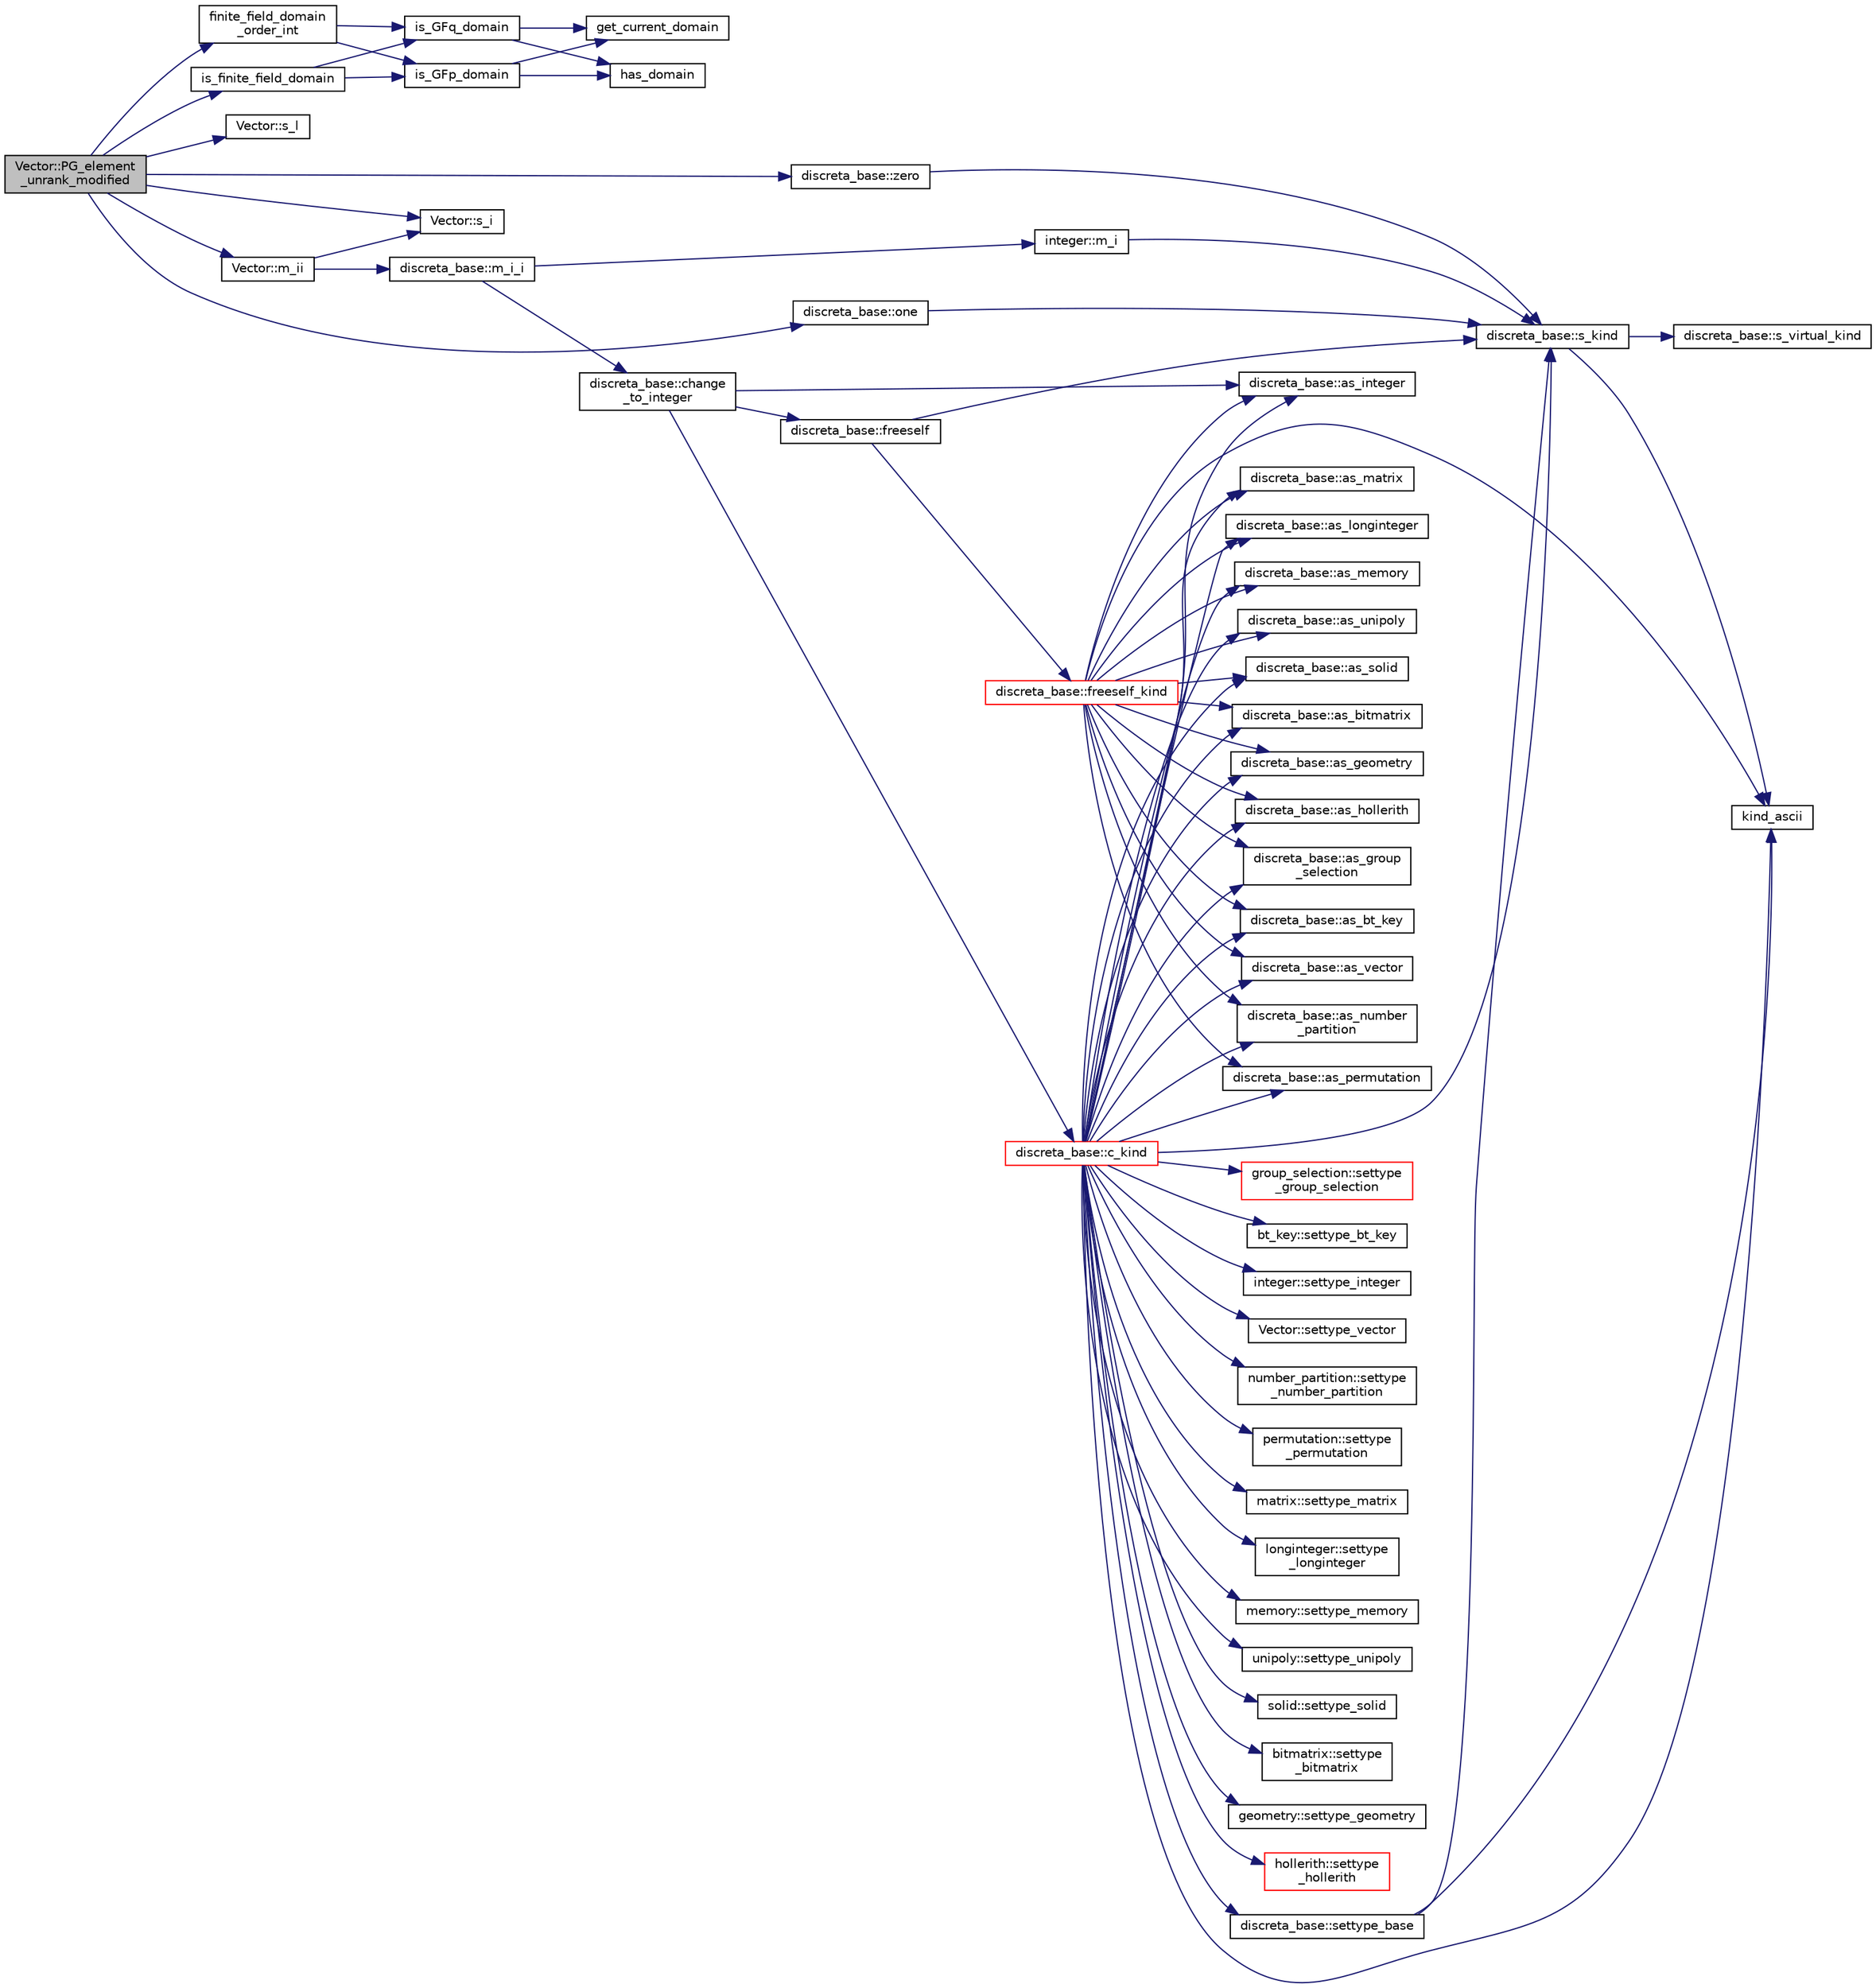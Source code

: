 digraph "Vector::PG_element_unrank_modified"
{
  edge [fontname="Helvetica",fontsize="10",labelfontname="Helvetica",labelfontsize="10"];
  node [fontname="Helvetica",fontsize="10",shape=record];
  rankdir="LR";
  Node4193 [label="Vector::PG_element\l_unrank_modified",height=0.2,width=0.4,color="black", fillcolor="grey75", style="filled", fontcolor="black"];
  Node4193 -> Node4194 [color="midnightblue",fontsize="10",style="solid",fontname="Helvetica"];
  Node4194 [label="is_finite_field_domain",height=0.2,width=0.4,color="black", fillcolor="white", style="filled",URL="$d9/d60/discreta_8h.html#a77d0ace35941cfe84035c9a060972b2a"];
  Node4194 -> Node4195 [color="midnightblue",fontsize="10",style="solid",fontname="Helvetica"];
  Node4195 [label="is_GFp_domain",height=0.2,width=0.4,color="black", fillcolor="white", style="filled",URL="$db/d2f/domain_8_c.html#ab75527270302df466fc6f6e355775c13"];
  Node4195 -> Node4196 [color="midnightblue",fontsize="10",style="solid",fontname="Helvetica"];
  Node4196 [label="has_domain",height=0.2,width=0.4,color="black", fillcolor="white", style="filled",URL="$db/d2f/domain_8_c.html#af7df1c554310c6214b2900bf6ca7ac81"];
  Node4195 -> Node4197 [color="midnightblue",fontsize="10",style="solid",fontname="Helvetica"];
  Node4197 [label="get_current_domain",height=0.2,width=0.4,color="black", fillcolor="white", style="filled",URL="$db/d2f/domain_8_c.html#a80481fde3a59aaeeb648f8c5392269f7"];
  Node4194 -> Node4198 [color="midnightblue",fontsize="10",style="solid",fontname="Helvetica"];
  Node4198 [label="is_GFq_domain",height=0.2,width=0.4,color="black", fillcolor="white", style="filled",URL="$db/d2f/domain_8_c.html#af695b4599bda7a0400772172c9eeff64"];
  Node4198 -> Node4196 [color="midnightblue",fontsize="10",style="solid",fontname="Helvetica"];
  Node4198 -> Node4197 [color="midnightblue",fontsize="10",style="solid",fontname="Helvetica"];
  Node4193 -> Node4199 [color="midnightblue",fontsize="10",style="solid",fontname="Helvetica"];
  Node4199 [label="finite_field_domain\l_order_int",height=0.2,width=0.4,color="black", fillcolor="white", style="filled",URL="$d9/d60/discreta_8h.html#a377eb55f39803977750d92e3eaf7af26"];
  Node4199 -> Node4195 [color="midnightblue",fontsize="10",style="solid",fontname="Helvetica"];
  Node4199 -> Node4198 [color="midnightblue",fontsize="10",style="solid",fontname="Helvetica"];
  Node4193 -> Node4200 [color="midnightblue",fontsize="10",style="solid",fontname="Helvetica"];
  Node4200 [label="Vector::s_l",height=0.2,width=0.4,color="black", fillcolor="white", style="filled",URL="$d5/db2/class_vector.html#ad2dc082288f858d22a528832289e0704"];
  Node4193 -> Node4201 [color="midnightblue",fontsize="10",style="solid",fontname="Helvetica"];
  Node4201 [label="Vector::s_i",height=0.2,width=0.4,color="black", fillcolor="white", style="filled",URL="$d5/db2/class_vector.html#a1c4fe1752523df8119f70dd550244871"];
  Node4193 -> Node4202 [color="midnightblue",fontsize="10",style="solid",fontname="Helvetica"];
  Node4202 [label="discreta_base::one",height=0.2,width=0.4,color="black", fillcolor="white", style="filled",URL="$d7/d71/classdiscreta__base.html#a6f5d6422a0040950415db30e39dafd19"];
  Node4202 -> Node4203 [color="midnightblue",fontsize="10",style="solid",fontname="Helvetica"];
  Node4203 [label="discreta_base::s_kind",height=0.2,width=0.4,color="black", fillcolor="white", style="filled",URL="$d7/d71/classdiscreta__base.html#a8a830025c74adbbc3362418a7c2ba157"];
  Node4203 -> Node4204 [color="midnightblue",fontsize="10",style="solid",fontname="Helvetica"];
  Node4204 [label="discreta_base::s_virtual_kind",height=0.2,width=0.4,color="black", fillcolor="white", style="filled",URL="$d7/d71/classdiscreta__base.html#a52778a6d6943a468be083d0785d418fb"];
  Node4203 -> Node4205 [color="midnightblue",fontsize="10",style="solid",fontname="Helvetica"];
  Node4205 [label="kind_ascii",height=0.2,width=0.4,color="black", fillcolor="white", style="filled",URL="$d9/d60/discreta_8h.html#ad0ce825a9f29bc6cec27e1b64cfe27bf"];
  Node4193 -> Node4206 [color="midnightblue",fontsize="10",style="solid",fontname="Helvetica"];
  Node4206 [label="discreta_base::zero",height=0.2,width=0.4,color="black", fillcolor="white", style="filled",URL="$d7/d71/classdiscreta__base.html#a424aa44bbb6ca48d30ad1087dbd6f210"];
  Node4206 -> Node4203 [color="midnightblue",fontsize="10",style="solid",fontname="Helvetica"];
  Node4193 -> Node4207 [color="midnightblue",fontsize="10",style="solid",fontname="Helvetica"];
  Node4207 [label="Vector::m_ii",height=0.2,width=0.4,color="black", fillcolor="white", style="filled",URL="$d5/db2/class_vector.html#aa6a97eabb43f192a47947f4f6acbb04d"];
  Node4207 -> Node4201 [color="midnightblue",fontsize="10",style="solid",fontname="Helvetica"];
  Node4207 -> Node4208 [color="midnightblue",fontsize="10",style="solid",fontname="Helvetica"];
  Node4208 [label="discreta_base::m_i_i",height=0.2,width=0.4,color="black", fillcolor="white", style="filled",URL="$d7/d71/classdiscreta__base.html#aa231464a9d4bc233f66608021c9ad997"];
  Node4208 -> Node4209 [color="midnightblue",fontsize="10",style="solid",fontname="Helvetica"];
  Node4209 [label="discreta_base::change\l_to_integer",height=0.2,width=0.4,color="black", fillcolor="white", style="filled",URL="$d7/d71/classdiscreta__base.html#a58a5a5bd8f8e6f2dd7b4483b66dc7bb9"];
  Node4209 -> Node4210 [color="midnightblue",fontsize="10",style="solid",fontname="Helvetica"];
  Node4210 [label="discreta_base::freeself",height=0.2,width=0.4,color="black", fillcolor="white", style="filled",URL="$d7/d71/classdiscreta__base.html#a9a3c9501a562293b5667c11b9174d6e5"];
  Node4210 -> Node4211 [color="midnightblue",fontsize="10",style="solid",fontname="Helvetica"];
  Node4211 [label="discreta_base::freeself_kind",height=0.2,width=0.4,color="red", fillcolor="white", style="filled",URL="$d7/d71/classdiscreta__base.html#a63a23ada2165b3838fab719ed458cec8"];
  Node4211 -> Node4216 [color="midnightblue",fontsize="10",style="solid",fontname="Helvetica"];
  Node4216 [label="discreta_base::as_integer",height=0.2,width=0.4,color="black", fillcolor="white", style="filled",URL="$d7/d71/classdiscreta__base.html#a00d7691eaf874fd283d942692fe8dd26"];
  Node4211 -> Node4218 [color="midnightblue",fontsize="10",style="solid",fontname="Helvetica"];
  Node4218 [label="discreta_base::as_vector",height=0.2,width=0.4,color="black", fillcolor="white", style="filled",URL="$d7/d71/classdiscreta__base.html#a7bdd6cae39c380b128ee9e17e42cf020"];
  Node4211 -> Node4221 [color="midnightblue",fontsize="10",style="solid",fontname="Helvetica"];
  Node4221 [label="discreta_base::as_number\l_partition",height=0.2,width=0.4,color="black", fillcolor="white", style="filled",URL="$d7/d71/classdiscreta__base.html#a307aa09de0e925d46697707968ffab00"];
  Node4211 -> Node4223 [color="midnightblue",fontsize="10",style="solid",fontname="Helvetica"];
  Node4223 [label="discreta_base::as_permutation",height=0.2,width=0.4,color="black", fillcolor="white", style="filled",URL="$d7/d71/classdiscreta__base.html#aa4e72f36a82984239b12ae831e131098"];
  Node4211 -> Node4225 [color="midnightblue",fontsize="10",style="solid",fontname="Helvetica"];
  Node4225 [label="discreta_base::as_matrix",height=0.2,width=0.4,color="black", fillcolor="white", style="filled",URL="$d7/d71/classdiscreta__base.html#ae4d7f56d917a4707b838fbffde6467ff"];
  Node4211 -> Node4228 [color="midnightblue",fontsize="10",style="solid",fontname="Helvetica"];
  Node4228 [label="discreta_base::as_longinteger",height=0.2,width=0.4,color="black", fillcolor="white", style="filled",URL="$d7/d71/classdiscreta__base.html#a20a094639eb711b10c8694c51937f7cd"];
  Node4211 -> Node4231 [color="midnightblue",fontsize="10",style="solid",fontname="Helvetica"];
  Node4231 [label="discreta_base::as_memory",height=0.2,width=0.4,color="black", fillcolor="white", style="filled",URL="$d7/d71/classdiscreta__base.html#ad94b2d7dce0cd4fa22db57f6e79c4bd2"];
  Node4211 -> Node4233 [color="midnightblue",fontsize="10",style="solid",fontname="Helvetica"];
  Node4233 [label="discreta_base::as_unipoly",height=0.2,width=0.4,color="black", fillcolor="white", style="filled",URL="$d7/d71/classdiscreta__base.html#ad50d8027f039fe5c2478cddb243adc9d"];
  Node4211 -> Node4235 [color="midnightblue",fontsize="10",style="solid",fontname="Helvetica"];
  Node4235 [label="discreta_base::as_solid",height=0.2,width=0.4,color="black", fillcolor="white", style="filled",URL="$d7/d71/classdiscreta__base.html#a1fc5f2b85ec97ab0a69dd64903c970a5"];
  Node4211 -> Node4237 [color="midnightblue",fontsize="10",style="solid",fontname="Helvetica"];
  Node4237 [label="discreta_base::as_bitmatrix",height=0.2,width=0.4,color="black", fillcolor="white", style="filled",URL="$d7/d71/classdiscreta__base.html#a071ad54ea8ef6c9d1d15f532e5a76df6"];
  Node4211 -> Node4239 [color="midnightblue",fontsize="10",style="solid",fontname="Helvetica"];
  Node4239 [label="discreta_base::as_geometry",height=0.2,width=0.4,color="black", fillcolor="white", style="filled",URL="$d7/d71/classdiscreta__base.html#a38fc7b4cdd830703e9d87354b79bc5c8"];
  Node4211 -> Node4241 [color="midnightblue",fontsize="10",style="solid",fontname="Helvetica"];
  Node4241 [label="discreta_base::as_hollerith",height=0.2,width=0.4,color="black", fillcolor="white", style="filled",URL="$d7/d71/classdiscreta__base.html#a3e66f82711f314710107e2f29e589690"];
  Node4211 -> Node4243 [color="midnightblue",fontsize="10",style="solid",fontname="Helvetica"];
  Node4243 [label="discreta_base::as_group\l_selection",height=0.2,width=0.4,color="black", fillcolor="white", style="filled",URL="$d7/d71/classdiscreta__base.html#aae1bac4883c567718bef9fb610abbdc8"];
  Node4211 -> Node4245 [color="midnightblue",fontsize="10",style="solid",fontname="Helvetica"];
  Node4245 [label="discreta_base::as_bt_key",height=0.2,width=0.4,color="black", fillcolor="white", style="filled",URL="$d7/d71/classdiscreta__base.html#a2734c6e08dca17cf6588bd5064ec1b9f"];
  Node4211 -> Node4205 [color="midnightblue",fontsize="10",style="solid",fontname="Helvetica"];
  Node4210 -> Node4203 [color="midnightblue",fontsize="10",style="solid",fontname="Helvetica"];
  Node4209 -> Node4255 [color="midnightblue",fontsize="10",style="solid",fontname="Helvetica"];
  Node4255 [label="discreta_base::c_kind",height=0.2,width=0.4,color="red", fillcolor="white", style="filled",URL="$d7/d71/classdiscreta__base.html#adc2ff61589c2d083688e7a43f333cb62"];
  Node4255 -> Node4256 [color="midnightblue",fontsize="10",style="solid",fontname="Helvetica"];
  Node4256 [label="discreta_base::settype_base",height=0.2,width=0.4,color="black", fillcolor="white", style="filled",URL="$d7/d71/classdiscreta__base.html#a4f42899a89447d1c3993ea07c38f8ad4"];
  Node4256 -> Node4203 [color="midnightblue",fontsize="10",style="solid",fontname="Helvetica"];
  Node4256 -> Node4205 [color="midnightblue",fontsize="10",style="solid",fontname="Helvetica"];
  Node4255 -> Node4216 [color="midnightblue",fontsize="10",style="solid",fontname="Helvetica"];
  Node4255 -> Node4257 [color="midnightblue",fontsize="10",style="solid",fontname="Helvetica"];
  Node4257 [label="integer::settype_integer",height=0.2,width=0.4,color="black", fillcolor="white", style="filled",URL="$d0/de5/classinteger.html#a6265c65ef311229acd513d748faba796"];
  Node4255 -> Node4218 [color="midnightblue",fontsize="10",style="solid",fontname="Helvetica"];
  Node4255 -> Node4258 [color="midnightblue",fontsize="10",style="solid",fontname="Helvetica"];
  Node4258 [label="Vector::settype_vector",height=0.2,width=0.4,color="black", fillcolor="white", style="filled",URL="$d5/db2/class_vector.html#a34e0d00b18c051f23904a8429fa6c8b4"];
  Node4255 -> Node4221 [color="midnightblue",fontsize="10",style="solid",fontname="Helvetica"];
  Node4255 -> Node4259 [color="midnightblue",fontsize="10",style="solid",fontname="Helvetica"];
  Node4259 [label="number_partition::settype\l_number_partition",height=0.2,width=0.4,color="black", fillcolor="white", style="filled",URL="$df/d50/classnumber__partition.html#a3aaec1b557758f643ffc8555bbc358be"];
  Node4255 -> Node4223 [color="midnightblue",fontsize="10",style="solid",fontname="Helvetica"];
  Node4255 -> Node4260 [color="midnightblue",fontsize="10",style="solid",fontname="Helvetica"];
  Node4260 [label="permutation::settype\l_permutation",height=0.2,width=0.4,color="black", fillcolor="white", style="filled",URL="$d0/d08/classpermutation.html#af1eea29f86195cede9562e444664c28c"];
  Node4255 -> Node4225 [color="midnightblue",fontsize="10",style="solid",fontname="Helvetica"];
  Node4255 -> Node4261 [color="midnightblue",fontsize="10",style="solid",fontname="Helvetica"];
  Node4261 [label="matrix::settype_matrix",height=0.2,width=0.4,color="black", fillcolor="white", style="filled",URL="$d1/d8d/classmatrix.html#a1780283a64a789e4084d792683d276bb"];
  Node4255 -> Node4228 [color="midnightblue",fontsize="10",style="solid",fontname="Helvetica"];
  Node4255 -> Node4262 [color="midnightblue",fontsize="10",style="solid",fontname="Helvetica"];
  Node4262 [label="longinteger::settype\l_longinteger",height=0.2,width=0.4,color="black", fillcolor="white", style="filled",URL="$d3/d71/classlonginteger.html#ae5f811ece8df31b9ff114368a18e1dc5"];
  Node4255 -> Node4231 [color="midnightblue",fontsize="10",style="solid",fontname="Helvetica"];
  Node4255 -> Node4263 [color="midnightblue",fontsize="10",style="solid",fontname="Helvetica"];
  Node4263 [label="memory::settype_memory",height=0.2,width=0.4,color="black", fillcolor="white", style="filled",URL="$d8/d99/classmemory.html#a33aae277f9b8fe36b02e9d5da895451b"];
  Node4255 -> Node4233 [color="midnightblue",fontsize="10",style="solid",fontname="Helvetica"];
  Node4255 -> Node4264 [color="midnightblue",fontsize="10",style="solid",fontname="Helvetica"];
  Node4264 [label="unipoly::settype_unipoly",height=0.2,width=0.4,color="black", fillcolor="white", style="filled",URL="$d1/d89/classunipoly.html#a8db854fcc85c5e1150b1f1b1c005c95b"];
  Node4255 -> Node4235 [color="midnightblue",fontsize="10",style="solid",fontname="Helvetica"];
  Node4255 -> Node4265 [color="midnightblue",fontsize="10",style="solid",fontname="Helvetica"];
  Node4265 [label="solid::settype_solid",height=0.2,width=0.4,color="black", fillcolor="white", style="filled",URL="$d8/def/classsolid.html#a775bd4821f75a8aee4ea3d4335ff90e0"];
  Node4255 -> Node4237 [color="midnightblue",fontsize="10",style="solid",fontname="Helvetica"];
  Node4255 -> Node4266 [color="midnightblue",fontsize="10",style="solid",fontname="Helvetica"];
  Node4266 [label="bitmatrix::settype\l_bitmatrix",height=0.2,width=0.4,color="black", fillcolor="white", style="filled",URL="$de/dc8/classbitmatrix.html#acb571d947f9526665ebbdc0ce3e2a973"];
  Node4255 -> Node4239 [color="midnightblue",fontsize="10",style="solid",fontname="Helvetica"];
  Node4255 -> Node4267 [color="midnightblue",fontsize="10",style="solid",fontname="Helvetica"];
  Node4267 [label="geometry::settype_geometry",height=0.2,width=0.4,color="black", fillcolor="white", style="filled",URL="$da/d44/classgeometry.html#ab4a336baba6a3f56f5ffa053a5be5ba7"];
  Node4255 -> Node4241 [color="midnightblue",fontsize="10",style="solid",fontname="Helvetica"];
  Node4255 -> Node4268 [color="midnightblue",fontsize="10",style="solid",fontname="Helvetica"];
  Node4268 [label="hollerith::settype\l_hollerith",height=0.2,width=0.4,color="red", fillcolor="white", style="filled",URL="$d8/d99/classhollerith.html#a23bbd4acfc88a0e90f1245f243f51f76"];
  Node4255 -> Node4243 [color="midnightblue",fontsize="10",style="solid",fontname="Helvetica"];
  Node4255 -> Node4270 [color="midnightblue",fontsize="10",style="solid",fontname="Helvetica"];
  Node4270 [label="group_selection::settype\l_group_selection",height=0.2,width=0.4,color="red", fillcolor="white", style="filled",URL="$d6/db0/classgroup__selection.html#a015ed73b7b8d784bedd4d11ac1fc0ec1"];
  Node4255 -> Node4245 [color="midnightblue",fontsize="10",style="solid",fontname="Helvetica"];
  Node4255 -> Node4272 [color="midnightblue",fontsize="10",style="solid",fontname="Helvetica"];
  Node4272 [label="bt_key::settype_bt_key",height=0.2,width=0.4,color="black", fillcolor="white", style="filled",URL="$d1/de5/classbt__key.html#a352bb10beb7c789d8d29373035824800"];
  Node4255 -> Node4205 [color="midnightblue",fontsize="10",style="solid",fontname="Helvetica"];
  Node4255 -> Node4203 [color="midnightblue",fontsize="10",style="solid",fontname="Helvetica"];
  Node4209 -> Node4216 [color="midnightblue",fontsize="10",style="solid",fontname="Helvetica"];
  Node4208 -> Node4277 [color="midnightblue",fontsize="10",style="solid",fontname="Helvetica"];
  Node4277 [label="integer::m_i",height=0.2,width=0.4,color="black", fillcolor="white", style="filled",URL="$d0/de5/classinteger.html#a869091f0a0f35f5354c8c4a70250e8a9"];
  Node4277 -> Node4203 [color="midnightblue",fontsize="10",style="solid",fontname="Helvetica"];
}
